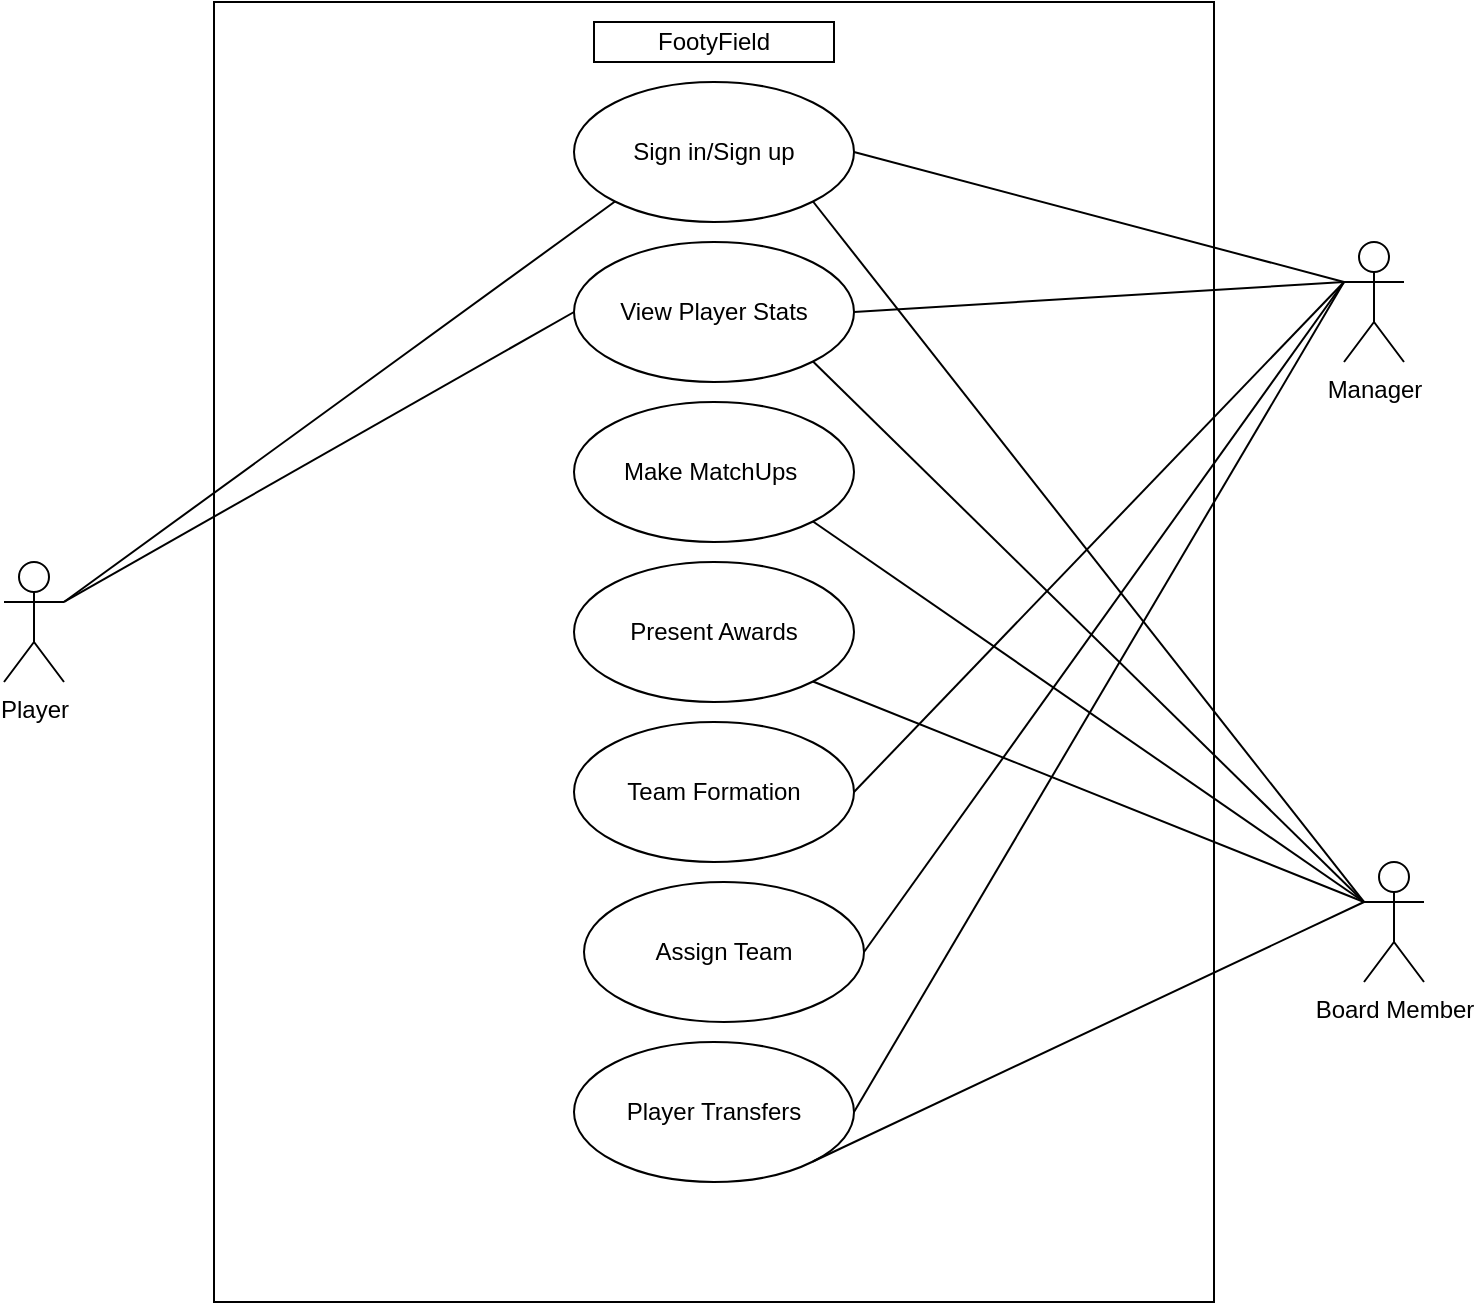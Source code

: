 <mxfile version="20.8.20" type="github">
  <diagram name="Page-1" id="jb7mRahCzlHCsOeQkt8h">
    <mxGraphModel dx="1147" dy="630" grid="1" gridSize="10" guides="1" tooltips="1" connect="1" arrows="1" fold="1" page="1" pageScale="1" pageWidth="850" pageHeight="1100" math="0" shadow="0">
      <root>
        <mxCell id="0" />
        <mxCell id="1" parent="0" />
        <mxCell id="_6TaDpirpwY7llcwYww7-1" value="" style="rounded=0;whiteSpace=wrap;html=1;" vertex="1" parent="1">
          <mxGeometry x="175" y="100" width="500" height="650" as="geometry" />
        </mxCell>
        <mxCell id="_6TaDpirpwY7llcwYww7-2" value="Player" style="shape=umlActor;verticalLabelPosition=bottom;verticalAlign=top;html=1;outlineConnect=0;" vertex="1" parent="1">
          <mxGeometry x="70" y="380" width="30" height="60" as="geometry" />
        </mxCell>
        <mxCell id="_6TaDpirpwY7llcwYww7-3" value="Manager" style="shape=umlActor;verticalLabelPosition=bottom;verticalAlign=top;html=1;outlineConnect=0;" vertex="1" parent="1">
          <mxGeometry x="740" y="220" width="30" height="60" as="geometry" />
        </mxCell>
        <mxCell id="_6TaDpirpwY7llcwYww7-4" value="Board Member&lt;br&gt;" style="shape=umlActor;verticalLabelPosition=bottom;verticalAlign=top;html=1;outlineConnect=0;" vertex="1" parent="1">
          <mxGeometry x="750" y="530" width="30" height="60" as="geometry" />
        </mxCell>
        <mxCell id="_6TaDpirpwY7llcwYww7-7" value="Sign in/Sign up" style="ellipse;whiteSpace=wrap;html=1;" vertex="1" parent="1">
          <mxGeometry x="355" y="140" width="140" height="70" as="geometry" />
        </mxCell>
        <mxCell id="_6TaDpirpwY7llcwYww7-8" value="" style="endArrow=none;html=1;rounded=0;exitX=1;exitY=0.333;exitDx=0;exitDy=0;exitPerimeter=0;entryX=0;entryY=1;entryDx=0;entryDy=0;" edge="1" parent="1" source="_6TaDpirpwY7llcwYww7-2" target="_6TaDpirpwY7llcwYww7-7">
          <mxGeometry width="50" height="50" relative="1" as="geometry">
            <mxPoint x="310" y="490" as="sourcePoint" />
            <mxPoint x="360" y="440" as="targetPoint" />
          </mxGeometry>
        </mxCell>
        <mxCell id="_6TaDpirpwY7llcwYww7-10" value="" style="endArrow=none;html=1;rounded=0;entryX=0;entryY=0.333;entryDx=0;entryDy=0;entryPerimeter=0;exitX=1;exitY=0.5;exitDx=0;exitDy=0;" edge="1" parent="1" source="_6TaDpirpwY7llcwYww7-7" target="_6TaDpirpwY7llcwYww7-3">
          <mxGeometry width="50" height="50" relative="1" as="geometry">
            <mxPoint x="310" y="490" as="sourcePoint" />
            <mxPoint x="360" y="440" as="targetPoint" />
          </mxGeometry>
        </mxCell>
        <mxCell id="_6TaDpirpwY7llcwYww7-11" value="" style="endArrow=none;html=1;rounded=0;entryX=0;entryY=0.333;entryDx=0;entryDy=0;entryPerimeter=0;exitX=1;exitY=1;exitDx=0;exitDy=0;" edge="1" parent="1" source="_6TaDpirpwY7llcwYww7-7" target="_6TaDpirpwY7llcwYww7-4">
          <mxGeometry width="50" height="50" relative="1" as="geometry">
            <mxPoint x="505" y="185" as="sourcePoint" />
            <mxPoint x="750" y="250" as="targetPoint" />
          </mxGeometry>
        </mxCell>
        <mxCell id="_6TaDpirpwY7llcwYww7-12" value="View Player Stats" style="ellipse;whiteSpace=wrap;html=1;" vertex="1" parent="1">
          <mxGeometry x="355" y="220" width="140" height="70" as="geometry" />
        </mxCell>
        <mxCell id="_6TaDpirpwY7llcwYww7-13" value="" style="endArrow=none;html=1;rounded=0;exitX=1;exitY=0.333;exitDx=0;exitDy=0;exitPerimeter=0;entryX=0;entryY=0.5;entryDx=0;entryDy=0;" edge="1" parent="1" source="_6TaDpirpwY7llcwYww7-2" target="_6TaDpirpwY7llcwYww7-12">
          <mxGeometry width="50" height="50" relative="1" as="geometry">
            <mxPoint x="110" y="410" as="sourcePoint" />
            <mxPoint x="386" y="210" as="targetPoint" />
          </mxGeometry>
        </mxCell>
        <mxCell id="_6TaDpirpwY7llcwYww7-14" value="" style="endArrow=none;html=1;rounded=0;exitX=1;exitY=1;exitDx=0;exitDy=0;" edge="1" parent="1" source="_6TaDpirpwY7llcwYww7-12">
          <mxGeometry width="50" height="50" relative="1" as="geometry">
            <mxPoint x="484" y="210" as="sourcePoint" />
            <mxPoint x="750" y="550" as="targetPoint" />
          </mxGeometry>
        </mxCell>
        <mxCell id="_6TaDpirpwY7llcwYww7-15" value="" style="endArrow=none;html=1;rounded=0;exitX=1;exitY=0.5;exitDx=0;exitDy=0;" edge="1" parent="1" source="_6TaDpirpwY7llcwYww7-12">
          <mxGeometry width="50" height="50" relative="1" as="geometry">
            <mxPoint x="505" y="185" as="sourcePoint" />
            <mxPoint x="740" y="240" as="targetPoint" />
          </mxGeometry>
        </mxCell>
        <mxCell id="_6TaDpirpwY7llcwYww7-16" value="Make MatchUps&amp;nbsp;" style="ellipse;whiteSpace=wrap;html=1;" vertex="1" parent="1">
          <mxGeometry x="355" y="300" width="140" height="70" as="geometry" />
        </mxCell>
        <mxCell id="_6TaDpirpwY7llcwYww7-17" value="" style="endArrow=none;html=1;rounded=0;exitX=1;exitY=1;exitDx=0;exitDy=0;" edge="1" parent="1" source="_6TaDpirpwY7llcwYww7-16">
          <mxGeometry width="50" height="50" relative="1" as="geometry">
            <mxPoint x="484" y="290" as="sourcePoint" />
            <mxPoint x="750" y="550" as="targetPoint" />
          </mxGeometry>
        </mxCell>
        <mxCell id="_6TaDpirpwY7llcwYww7-18" value="Present Awards" style="ellipse;whiteSpace=wrap;html=1;" vertex="1" parent="1">
          <mxGeometry x="355" y="380" width="140" height="70" as="geometry" />
        </mxCell>
        <mxCell id="_6TaDpirpwY7llcwYww7-19" value="" style="endArrow=none;html=1;rounded=0;exitX=1;exitY=1;exitDx=0;exitDy=0;" edge="1" parent="1" source="_6TaDpirpwY7llcwYww7-18">
          <mxGeometry width="50" height="50" relative="1" as="geometry">
            <mxPoint x="484" y="370" as="sourcePoint" />
            <mxPoint x="750" y="550" as="targetPoint" />
          </mxGeometry>
        </mxCell>
        <mxCell id="_6TaDpirpwY7llcwYww7-20" value="Team Formation" style="ellipse;whiteSpace=wrap;html=1;" vertex="1" parent="1">
          <mxGeometry x="355" y="460" width="140" height="70" as="geometry" />
        </mxCell>
        <mxCell id="_6TaDpirpwY7llcwYww7-21" value="" style="endArrow=none;html=1;rounded=0;entryX=0;entryY=0.333;entryDx=0;entryDy=0;entryPerimeter=0;exitX=1;exitY=0.5;exitDx=0;exitDy=0;" edge="1" parent="1" source="_6TaDpirpwY7llcwYww7-20" target="_6TaDpirpwY7llcwYww7-3">
          <mxGeometry width="50" height="50" relative="1" as="geometry">
            <mxPoint x="505" y="265" as="sourcePoint" />
            <mxPoint x="750" y="250" as="targetPoint" />
          </mxGeometry>
        </mxCell>
        <mxCell id="_6TaDpirpwY7llcwYww7-22" value="Assign Team" style="ellipse;whiteSpace=wrap;html=1;" vertex="1" parent="1">
          <mxGeometry x="360" y="540" width="140" height="70" as="geometry" />
        </mxCell>
        <mxCell id="_6TaDpirpwY7llcwYww7-23" value="" style="endArrow=none;html=1;rounded=0;exitX=1;exitY=0.5;exitDx=0;exitDy=0;" edge="1" parent="1" source="_6TaDpirpwY7llcwYww7-22">
          <mxGeometry width="50" height="50" relative="1" as="geometry">
            <mxPoint x="505" y="505" as="sourcePoint" />
            <mxPoint x="740" y="240" as="targetPoint" />
          </mxGeometry>
        </mxCell>
        <mxCell id="_6TaDpirpwY7llcwYww7-24" value="Player Transfers" style="ellipse;whiteSpace=wrap;html=1;" vertex="1" parent="1">
          <mxGeometry x="355" y="620" width="140" height="70" as="geometry" />
        </mxCell>
        <mxCell id="_6TaDpirpwY7llcwYww7-25" value="" style="endArrow=none;html=1;rounded=0;exitX=1;exitY=1;exitDx=0;exitDy=0;" edge="1" parent="1" source="_6TaDpirpwY7llcwYww7-24">
          <mxGeometry width="50" height="50" relative="1" as="geometry">
            <mxPoint x="485" y="450" as="sourcePoint" />
            <mxPoint x="750" y="550" as="targetPoint" />
          </mxGeometry>
        </mxCell>
        <mxCell id="_6TaDpirpwY7llcwYww7-26" value="" style="endArrow=none;html=1;rounded=0;exitX=1;exitY=0.5;exitDx=0;exitDy=0;" edge="1" parent="1" source="_6TaDpirpwY7llcwYww7-24">
          <mxGeometry width="50" height="50" relative="1" as="geometry">
            <mxPoint x="510" y="585" as="sourcePoint" />
            <mxPoint x="740" y="240" as="targetPoint" />
          </mxGeometry>
        </mxCell>
        <mxCell id="_6TaDpirpwY7llcwYww7-27" value="FootyField" style="rounded=0;whiteSpace=wrap;html=1;" vertex="1" parent="1">
          <mxGeometry x="365" y="110" width="120" height="20" as="geometry" />
        </mxCell>
      </root>
    </mxGraphModel>
  </diagram>
</mxfile>
